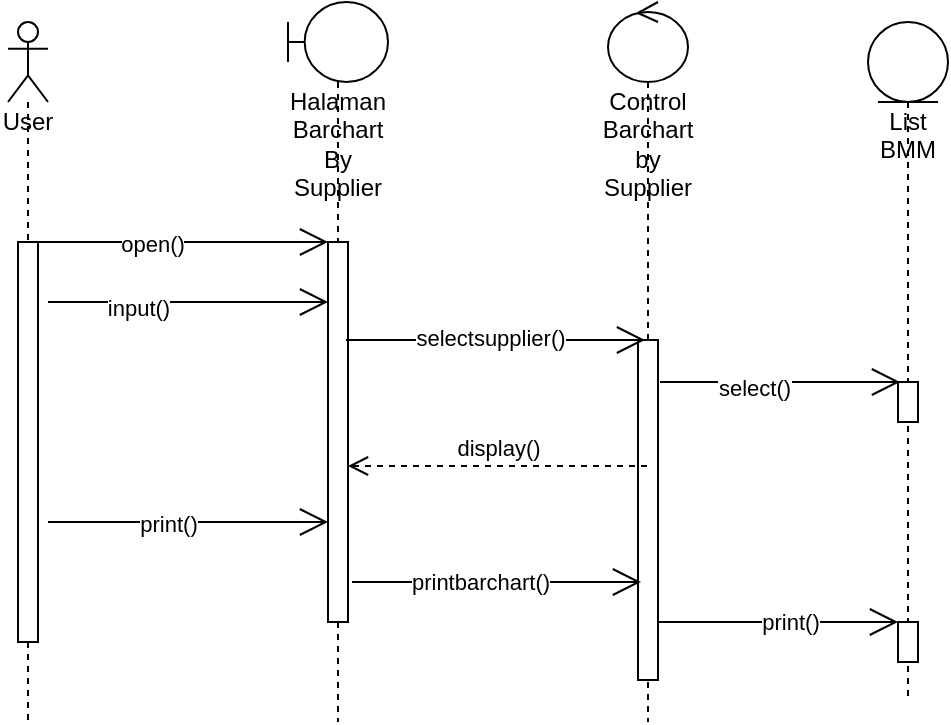 <mxfile version="20.5.3" type="device"><diagram id="kgpKYQtTHZ0yAKxKKP6v" name="Page-1"><mxGraphModel dx="782" dy="411" grid="1" gridSize="10" guides="1" tooltips="1" connect="1" arrows="1" fold="1" page="1" pageScale="1" pageWidth="850" pageHeight="1100" math="0" shadow="0"><root><mxCell id="0"/><mxCell id="1" parent="0"/><mxCell id="HcUNtqqlQTvo5DEkoUG0-47" value="User" style="shape=umlLifeline;participant=umlActor;perimeter=lifelinePerimeter;whiteSpace=wrap;html=1;container=1;collapsible=0;recursiveResize=0;verticalAlign=top;spacingTop=36;outlineConnect=0;" vertex="1" parent="1"><mxGeometry x="150" y="230" width="20" height="350" as="geometry"/></mxCell><mxCell id="HcUNtqqlQTvo5DEkoUG0-48" value="" style="html=1;points=[];perimeter=orthogonalPerimeter;" vertex="1" parent="HcUNtqqlQTvo5DEkoUG0-47"><mxGeometry x="5" y="110" width="10" height="200" as="geometry"/></mxCell><mxCell id="HcUNtqqlQTvo5DEkoUG0-49" value="Halaman Barchart By Supplier" style="shape=umlLifeline;participant=umlBoundary;perimeter=lifelinePerimeter;whiteSpace=wrap;html=1;container=1;collapsible=0;recursiveResize=0;verticalAlign=top;spacingTop=36;outlineConnect=0;" vertex="1" parent="1"><mxGeometry x="290" y="220" width="50" height="360" as="geometry"/></mxCell><mxCell id="HcUNtqqlQTvo5DEkoUG0-50" value="" style="html=1;points=[];perimeter=orthogonalPerimeter;" vertex="1" parent="HcUNtqqlQTvo5DEkoUG0-49"><mxGeometry x="20" y="120" width="10" height="190" as="geometry"/></mxCell><mxCell id="HcUNtqqlQTvo5DEkoUG0-51" value="Control Barchart by Supplier" style="shape=umlLifeline;participant=umlControl;perimeter=lifelinePerimeter;whiteSpace=wrap;html=1;container=1;collapsible=0;recursiveResize=0;verticalAlign=top;spacingTop=36;outlineConnect=0;" vertex="1" parent="1"><mxGeometry x="450" y="220" width="40" height="360" as="geometry"/></mxCell><mxCell id="HcUNtqqlQTvo5DEkoUG0-52" value="" style="html=1;points=[];perimeter=orthogonalPerimeter;" vertex="1" parent="HcUNtqqlQTvo5DEkoUG0-51"><mxGeometry x="15" y="169" width="10" height="170" as="geometry"/></mxCell><mxCell id="HcUNtqqlQTvo5DEkoUG0-53" value="List BMM" style="shape=umlLifeline;participant=umlEntity;perimeter=lifelinePerimeter;whiteSpace=wrap;html=1;container=1;collapsible=0;recursiveResize=0;verticalAlign=top;spacingTop=36;outlineConnect=0;" vertex="1" parent="1"><mxGeometry x="580" y="230" width="40" height="340" as="geometry"/></mxCell><mxCell id="HcUNtqqlQTvo5DEkoUG0-54" value="" style="html=1;points=[];perimeter=orthogonalPerimeter;" vertex="1" parent="HcUNtqqlQTvo5DEkoUG0-53"><mxGeometry x="15" y="300" width="10" height="20" as="geometry"/></mxCell><mxCell id="HcUNtqqlQTvo5DEkoUG0-55" value="" style="html=1;points=[];perimeter=orthogonalPerimeter;" vertex="1" parent="HcUNtqqlQTvo5DEkoUG0-53"><mxGeometry x="15" y="180" width="10" height="20" as="geometry"/></mxCell><mxCell id="HcUNtqqlQTvo5DEkoUG0-56" value="" style="endArrow=open;endFill=1;endSize=12;html=1;rounded=0;" edge="1" parent="1"><mxGeometry width="160" relative="1" as="geometry"><mxPoint x="160" y="340" as="sourcePoint"/><mxPoint x="310" y="340" as="targetPoint"/></mxGeometry></mxCell><mxCell id="HcUNtqqlQTvo5DEkoUG0-57" value="open()" style="edgeLabel;html=1;align=center;verticalAlign=middle;resizable=0;points=[];" vertex="1" connectable="0" parent="HcUNtqqlQTvo5DEkoUG0-56"><mxGeometry x="-0.173" y="-1" relative="1" as="geometry"><mxPoint as="offset"/></mxGeometry></mxCell><mxCell id="HcUNtqqlQTvo5DEkoUG0-58" value="" style="endArrow=open;endFill=1;endSize=12;html=1;rounded=0;" edge="1" parent="1"><mxGeometry width="160" relative="1" as="geometry"><mxPoint x="322" y="510" as="sourcePoint"/><mxPoint x="466.5" y="510" as="targetPoint"/><Array as="points"><mxPoint x="377" y="510"/></Array></mxGeometry></mxCell><mxCell id="HcUNtqqlQTvo5DEkoUG0-59" value="printbarchart()" style="edgeLabel;html=1;align=center;verticalAlign=middle;resizable=0;points=[];" vertex="1" connectable="0" parent="HcUNtqqlQTvo5DEkoUG0-58"><mxGeometry x="-0.3" y="1" relative="1" as="geometry"><mxPoint x="13" y="1" as="offset"/></mxGeometry></mxCell><mxCell id="HcUNtqqlQTvo5DEkoUG0-60" value="" style="endArrow=open;endFill=1;endSize=12;html=1;rounded=0;" edge="1" parent="1"><mxGeometry width="160" relative="1" as="geometry"><mxPoint x="170" y="480" as="sourcePoint"/><mxPoint x="310" y="480" as="targetPoint"/><Array as="points"/></mxGeometry></mxCell><mxCell id="HcUNtqqlQTvo5DEkoUG0-61" value="print()" style="edgeLabel;html=1;align=center;verticalAlign=middle;resizable=0;points=[];" vertex="1" connectable="0" parent="HcUNtqqlQTvo5DEkoUG0-60"><mxGeometry x="-0.343" y="-1" relative="1" as="geometry"><mxPoint x="14" as="offset"/></mxGeometry></mxCell><mxCell id="HcUNtqqlQTvo5DEkoUG0-62" value="" style="endArrow=open;endFill=1;endSize=12;html=1;rounded=0;" edge="1" parent="1"><mxGeometry width="160" relative="1" as="geometry"><mxPoint x="475" y="530" as="sourcePoint"/><mxPoint x="595" y="530" as="targetPoint"/><Array as="points"/></mxGeometry></mxCell><mxCell id="HcUNtqqlQTvo5DEkoUG0-63" value="print()" style="edgeLabel;html=1;align=center;verticalAlign=middle;resizable=0;points=[];" vertex="1" connectable="0" parent="HcUNtqqlQTvo5DEkoUG0-62"><mxGeometry x="-0.343" y="-1" relative="1" as="geometry"><mxPoint x="26" y="-1" as="offset"/></mxGeometry></mxCell><mxCell id="HcUNtqqlQTvo5DEkoUG0-64" value="" style="endArrow=open;endFill=1;endSize=12;html=1;rounded=0;fontSize=11;" edge="1" parent="1"><mxGeometry width="160" relative="1" as="geometry"><mxPoint x="319" y="389" as="sourcePoint"/><mxPoint x="468.5" y="389" as="targetPoint"/><Array as="points"><mxPoint x="400" y="389"/></Array></mxGeometry></mxCell><mxCell id="HcUNtqqlQTvo5DEkoUG0-65" value="selectsupplier()" style="edgeLabel;html=1;align=center;verticalAlign=middle;resizable=0;points=[];fontSize=11;" vertex="1" connectable="0" parent="HcUNtqqlQTvo5DEkoUG0-64"><mxGeometry x="-0.2" relative="1" as="geometry"><mxPoint x="12" y="-1" as="offset"/></mxGeometry></mxCell><mxCell id="HcUNtqqlQTvo5DEkoUG0-66" value="" style="endArrow=open;endFill=1;endSize=12;html=1;rounded=0;fontSize=11;" edge="1" parent="1"><mxGeometry width="160" relative="1" as="geometry"><mxPoint x="476" y="410" as="sourcePoint"/><mxPoint x="596" y="410" as="targetPoint"/></mxGeometry></mxCell><mxCell id="HcUNtqqlQTvo5DEkoUG0-67" value="select()" style="edgeLabel;html=1;align=center;verticalAlign=middle;resizable=0;points=[];fontSize=11;" vertex="1" connectable="0" parent="HcUNtqqlQTvo5DEkoUG0-66"><mxGeometry x="-0.217" y="-3" relative="1" as="geometry"><mxPoint as="offset"/></mxGeometry></mxCell><mxCell id="HcUNtqqlQTvo5DEkoUG0-68" value="display()" style="html=1;verticalAlign=bottom;endArrow=open;dashed=1;endSize=8;rounded=0;fontSize=11;" edge="1" parent="1"><mxGeometry relative="1" as="geometry"><mxPoint x="469.5" y="452" as="sourcePoint"/><mxPoint x="320" y="452" as="targetPoint"/></mxGeometry></mxCell><mxCell id="HcUNtqqlQTvo5DEkoUG0-69" value="" style="endArrow=open;endFill=1;endSize=12;html=1;rounded=0;" edge="1" parent="1"><mxGeometry width="160" relative="1" as="geometry"><mxPoint x="170" y="370" as="sourcePoint"/><mxPoint x="310" y="370" as="targetPoint"/></mxGeometry></mxCell><mxCell id="HcUNtqqlQTvo5DEkoUG0-70" value="input()" style="edgeLabel;html=1;align=center;verticalAlign=middle;resizable=0;points=[];" vertex="1" connectable="0" parent="HcUNtqqlQTvo5DEkoUG0-69"><mxGeometry x="-0.362" y="-3" relative="1" as="geometry"><mxPoint as="offset"/></mxGeometry></mxCell></root></mxGraphModel></diagram></mxfile>
